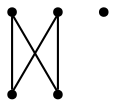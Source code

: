 graph {
  node [shape=point,comment="{\"directed\":false,\"doi\":\"10.1007/978-3-319-27261-0_38\",\"figure\":\"3 (2)\"}"]

  v0 [pos="1643.3276875431156,2250.8749435842965"]
  v1 [pos="1509.9731101911223,2117.5220005807187"]
  v2 [pos="1509.9738414579258,2250.876914801086"]
  v3 [pos="1509.9731101911223,2384.2278865878743"]
  v4 [pos="1376.6185328391286,2250.8749435842965"]

  v0 -- v1 [id="-1",pos="1643.3276875431156,2250.8749435842965 1643.3284506041282,2228.653861826628 1643.3284506041282,2228.653861826628 1643.3284506041282,2228.653861826628 1643.3284506041282,2206.425658253461 1643.3284506041282,2161.9773903248392 1621.10404426504,2139.749186751672 1598.8755682672195,2117.5250527873613 1554.4267555890433,2117.5250527873613 1532.1982795912227,2117.5250527873613 1509.9731101911223,2117.5220005807187 1509.9731101911223,2117.5220005807187 1509.9731101911223,2117.5220005807187"]
  v4 -- v3 [id="-3",pos="1376.6185328391286,2250.8749435842965 1376.619295900141,2273.1021297552497 1376.619295900141,2273.1021297552497 1376.619295900141,2273.1021297552497 1376.619295900141,2295.3303333284166 1376.619295900141,2339.7786012570386 1398.843702239229,2362.0068048302055 1421.07217823705,2384.2309387945165 1465.5209909152259,2384.2309387945165 1487.7494669130465,2384.2309387945165 1509.9731101911223,2384.2278865878743 1509.9731101911223,2384.2278865878743 1509.9731101911223,2384.2278865878743"]
  v4 -- v1 [id="-6",pos="1376.6185328391286,2250.8749435842965 1376.619295900141,2228.653861826628 1376.619295900141,2228.653861826628 1376.619295900141,2228.653861826628 1376.619295900141,2206.425658253461 1376.619295900141,2161.9773903248392 1398.843702239229,2139.749186751672 1421.07217823705,2117.5250527873613 1465.5209909152259,2117.5250527873613 1487.7494669130465,2117.5250527873613 1509.9731101911223,2117.5220005807187 1509.9731101911223,2117.5220005807187 1509.9731101911223,2117.5220005807187"]
  v0 -- v3 [id="-9",pos="1643.3276875431156,2250.8749435842965 1643.3284506041282,2273.1021297552497 1643.3284506041282,2273.1021297552497 1643.3284506041282,2273.1021297552497 1643.3284506041282,2295.3303333284166 1643.3284506041282,2339.7786012570386 1621.10404426504,2362.0068048302055 1598.8755682672195,2384.2309387945165 1554.4267555890433,2384.2309387945165 1532.1982795912227,2384.2309387945165 1509.9731101911223,2384.2278865878743 1509.9731101911223,2384.2278865878743 1509.9731101911223,2384.2278865878743"]
}